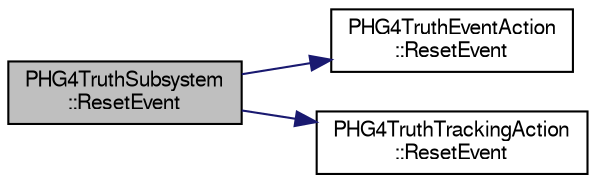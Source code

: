 digraph "PHG4TruthSubsystem::ResetEvent"
{
  bgcolor="transparent";
  edge [fontname="FreeSans",fontsize="10",labelfontname="FreeSans",labelfontsize="10"];
  node [fontname="FreeSans",fontsize="10",shape=record];
  rankdir="LR";
  Node1 [label="PHG4TruthSubsystem\l::ResetEvent",height=0.2,width=0.4,color="black", fillcolor="grey75", style="filled" fontcolor="black"];
  Node1 -> Node2 [color="midnightblue",fontsize="10",style="solid",fontname="FreeSans"];
  Node2 [label="PHG4TruthEventAction\l::ResetEvent",height=0.2,width=0.4,color="black",URL="$dd/d9d/classPHG4TruthEventAction.html#a77053a5d585362156d027372435b2a22"];
  Node1 -> Node3 [color="midnightblue",fontsize="10",style="solid",fontname="FreeSans"];
  Node3 [label="PHG4TruthTrackingAction\l::ResetEvent",height=0.2,width=0.4,color="black",URL="$db/d5c/classPHG4TruthTrackingAction.html#a7d38b85a82a5957626a26ade2fe1bbb4"];
}
